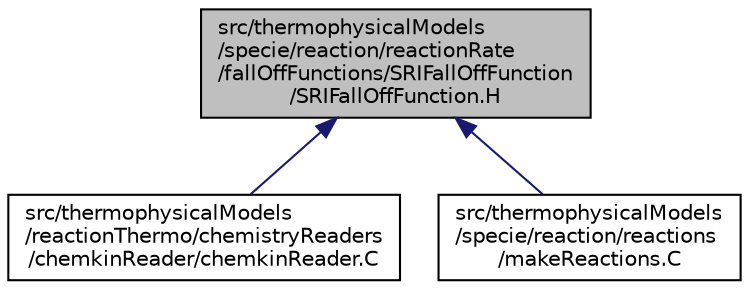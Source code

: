 digraph "src/thermophysicalModels/specie/reaction/reactionRate/fallOffFunctions/SRIFallOffFunction/SRIFallOffFunction.H"
{
  bgcolor="transparent";
  edge [fontname="Helvetica",fontsize="10",labelfontname="Helvetica",labelfontsize="10"];
  node [fontname="Helvetica",fontsize="10",shape=record];
  Node1 [label="src/thermophysicalModels\l/specie/reaction/reactionRate\l/fallOffFunctions/SRIFallOffFunction\l/SRIFallOffFunction.H",height=0.2,width=0.4,color="black", fillcolor="grey75", style="filled", fontcolor="black"];
  Node1 -> Node2 [dir="back",color="midnightblue",fontsize="10",style="solid",fontname="Helvetica"];
  Node2 [label="src/thermophysicalModels\l/reactionThermo/chemistryReaders\l/chemkinReader/chemkinReader.C",height=0.2,width=0.4,color="black",URL="$a10407.html"];
  Node1 -> Node3 [dir="back",color="midnightblue",fontsize="10",style="solid",fontname="Helvetica"];
  Node3 [label="src/thermophysicalModels\l/specie/reaction/reactions\l/makeReactions.C",height=0.2,width=0.4,color="black",URL="$a10563.html"];
}
